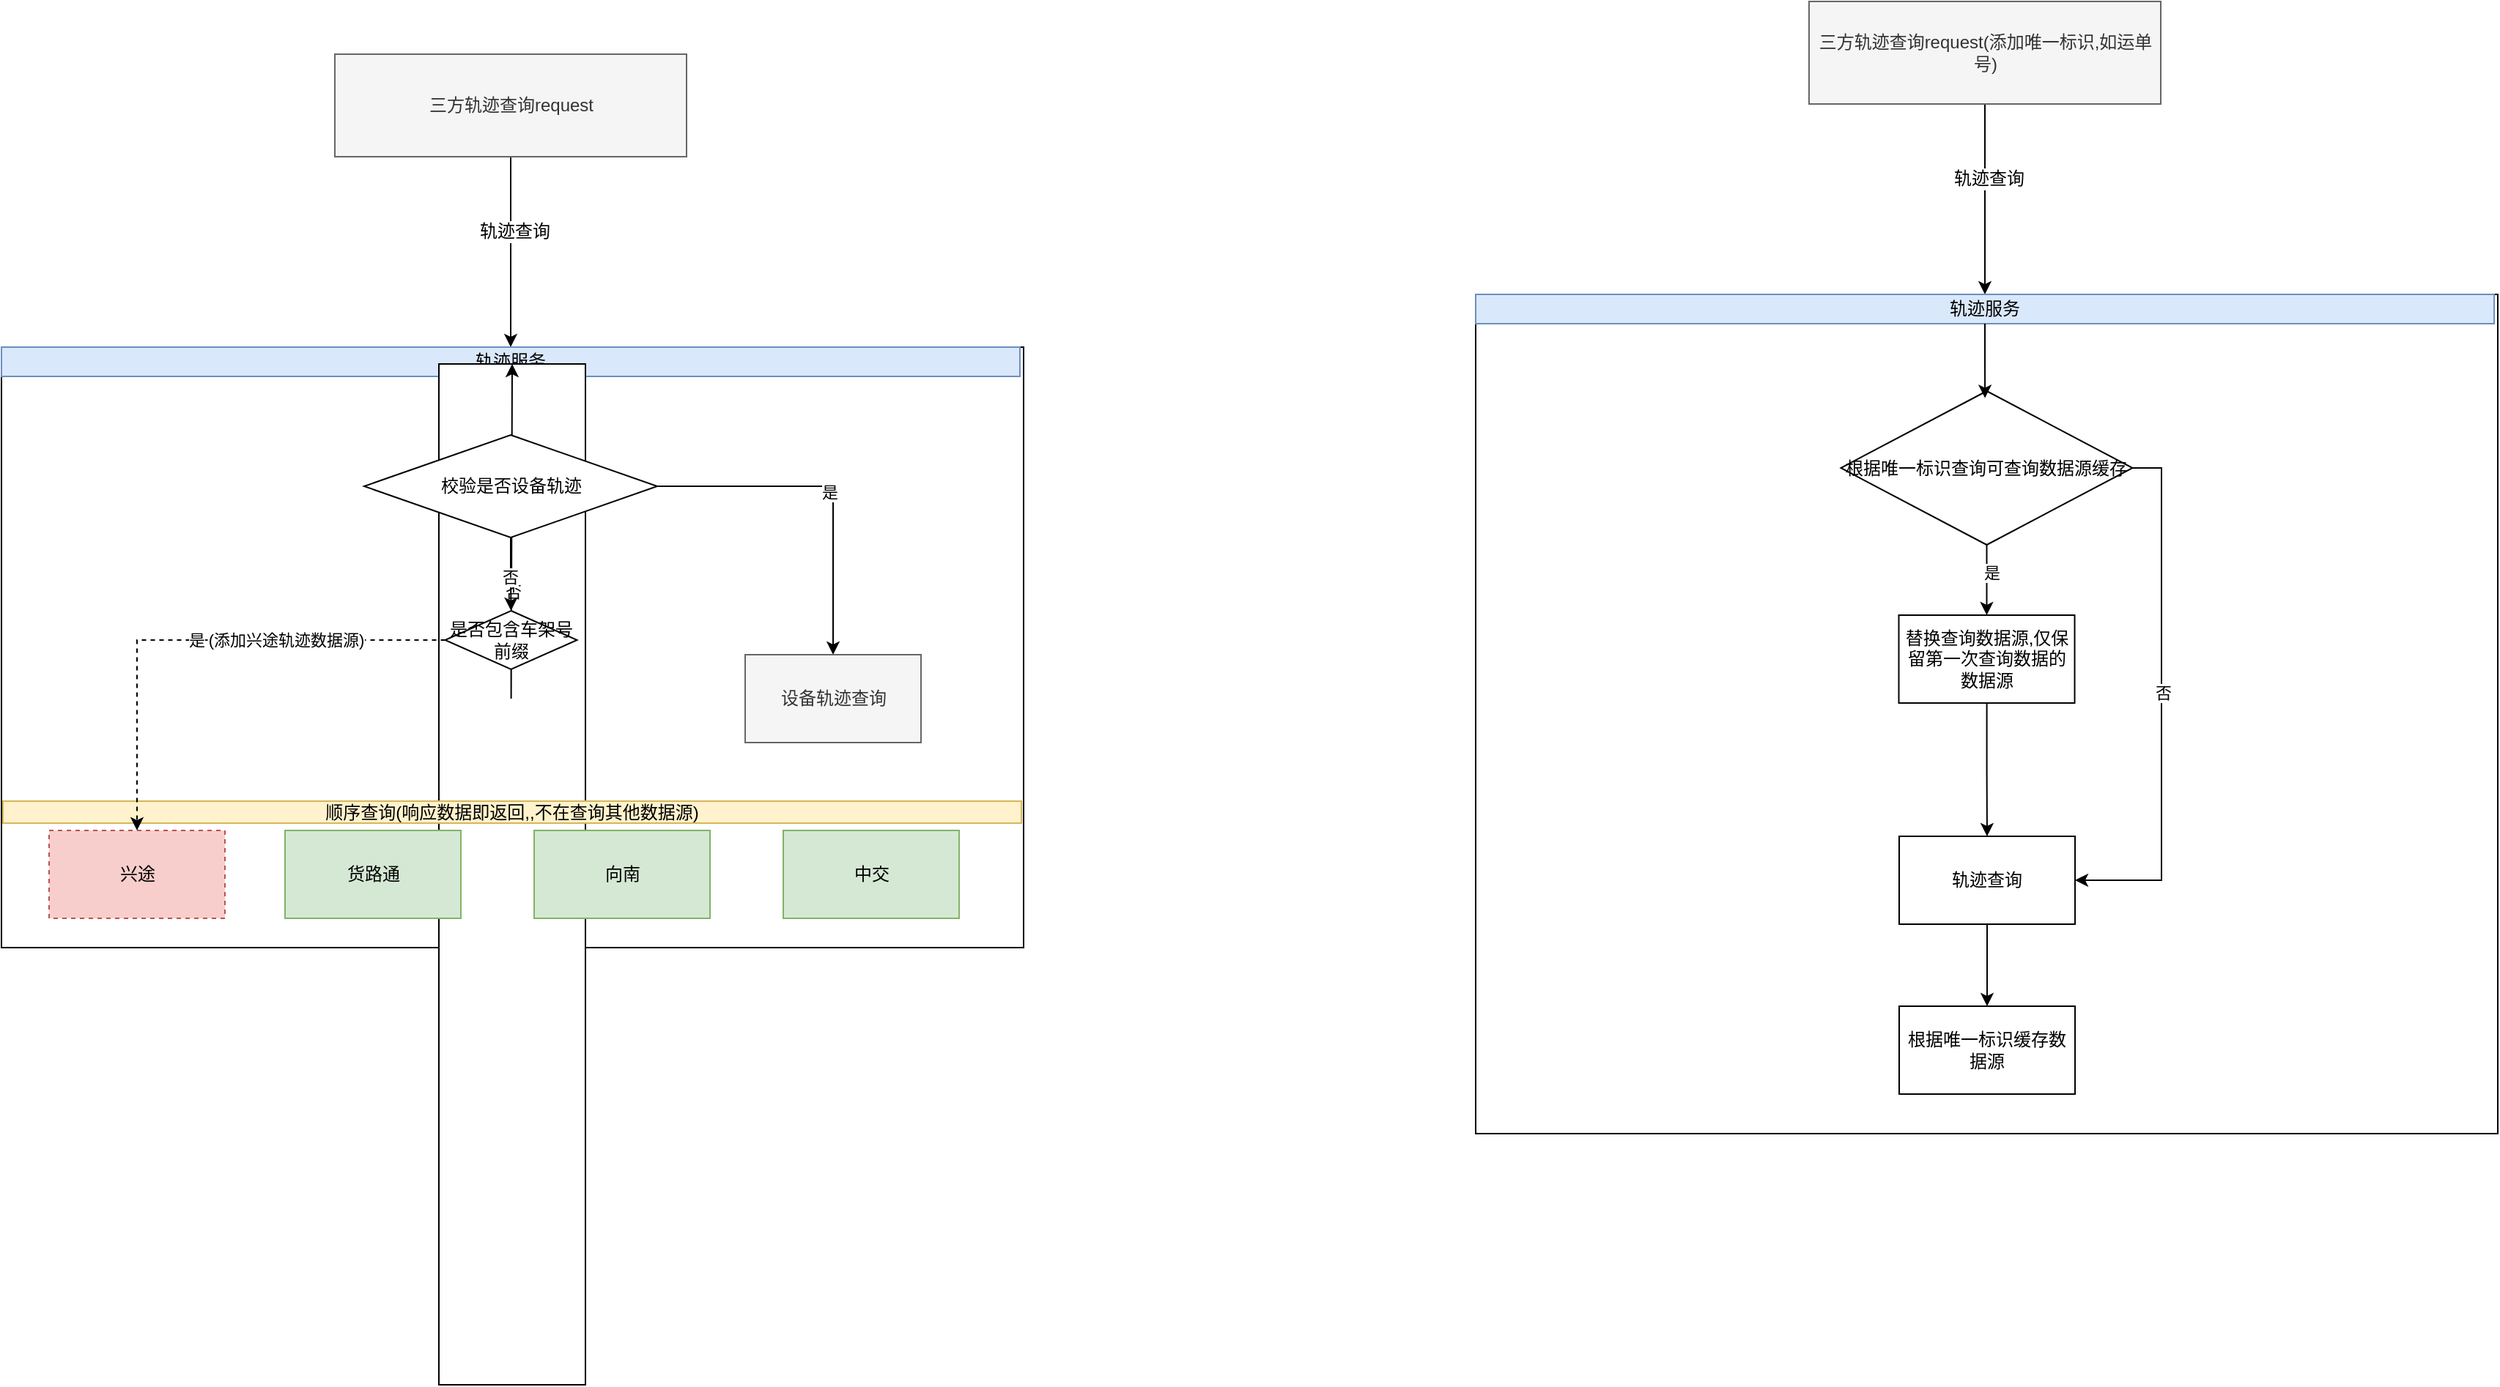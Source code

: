 <mxfile version="26.1.0">
  <diagram name="第 1 页" id="6D_Y1OzAaPjSYgPK3Ovo">
    <mxGraphModel dx="1481" dy="801" grid="0" gridSize="10" guides="1" tooltips="1" connect="1" arrows="1" fold="1" page="1" pageScale="1" pageWidth="2339" pageHeight="3300" math="0" shadow="0">
      <root>
        <mxCell id="0" />
        <mxCell id="1" parent="0" />
        <mxCell id="jzSwPiA5SmMhQmbik8Ob-5" style="edgeStyle=orthogonalEdgeStyle;rounded=0;orthogonalLoop=1;jettySize=auto;html=1;exitX=0.5;exitY=1;exitDx=0;exitDy=0;entryX=0.5;entryY=0;entryDx=0;entryDy=0;" edge="1" parent="1" source="jzSwPiA5SmMhQmbik8Ob-1" target="jzSwPiA5SmMhQmbik8Ob-4">
          <mxGeometry relative="1" as="geometry" />
        </mxCell>
        <mxCell id="jzSwPiA5SmMhQmbik8Ob-6" value="&lt;font style=&quot;font-size: 12px;&quot;&gt;轨迹查询&lt;/font&gt;" style="edgeLabel;html=1;align=center;verticalAlign=middle;resizable=0;points=[];" vertex="1" connectable="0" parent="jzSwPiA5SmMhQmbik8Ob-5">
          <mxGeometry x="-0.224" y="2" relative="1" as="geometry">
            <mxPoint as="offset" />
          </mxGeometry>
        </mxCell>
        <mxCell id="jzSwPiA5SmMhQmbik8Ob-1" value="三方轨迹查询request" style="rounded=0;whiteSpace=wrap;html=1;fillColor=#f5f5f5;fontColor=#333333;strokeColor=#666666;" vertex="1" parent="1">
          <mxGeometry x="562.5" y="145" width="240" height="70" as="geometry" />
        </mxCell>
        <mxCell id="jzSwPiA5SmMhQmbik8Ob-3" value="" style="rounded=0;whiteSpace=wrap;html=1;" vertex="1" parent="1">
          <mxGeometry x="335" y="345" width="697.5" height="410" as="geometry" />
        </mxCell>
        <mxCell id="jzSwPiA5SmMhQmbik8Ob-41" style="edgeStyle=orthogonalEdgeStyle;rounded=0;orthogonalLoop=1;jettySize=auto;html=1;entryX=0.5;entryY=0;entryDx=0;entryDy=0;" edge="1" parent="1" source="jzSwPiA5SmMhQmbik8Ob-4" target="jzSwPiA5SmMhQmbik8Ob-40">
          <mxGeometry relative="1" as="geometry" />
        </mxCell>
        <mxCell id="jzSwPiA5SmMhQmbik8Ob-4" value="轨迹服务" style="rounded=0;whiteSpace=wrap;html=1;fillColor=#dae8fc;strokeColor=#6c8ebf;" vertex="1" parent="1">
          <mxGeometry x="335" y="345" width="695" height="20" as="geometry" />
        </mxCell>
        <mxCell id="jzSwPiA5SmMhQmbik8Ob-24" value="" style="rounded=0;whiteSpace=wrap;html=1;direction=south;" vertex="1" parent="1">
          <mxGeometry x="633.5" y="356.5" width="100" height="697" as="geometry" />
        </mxCell>
        <mxCell id="jzSwPiA5SmMhQmbik8Ob-7" value="兴途" style="rounded=0;whiteSpace=wrap;html=1;dashed=1;fillColor=#f8cecc;strokeColor=#b85450;" vertex="1" parent="1">
          <mxGeometry x="367.5" y="675" width="120" height="60" as="geometry" />
        </mxCell>
        <mxCell id="jzSwPiA5SmMhQmbik8Ob-8" value="向南" style="rounded=0;whiteSpace=wrap;html=1;fillColor=#d5e8d4;strokeColor=#82b366;" vertex="1" parent="1">
          <mxGeometry x="698.5" y="675" width="120" height="60" as="geometry" />
        </mxCell>
        <mxCell id="jzSwPiA5SmMhQmbik8Ob-9" value="货路通" style="rounded=0;whiteSpace=wrap;html=1;fillColor=#d5e8d4;strokeColor=#82b366;" vertex="1" parent="1">
          <mxGeometry x="528.5" y="675" width="120" height="60" as="geometry" />
        </mxCell>
        <mxCell id="jzSwPiA5SmMhQmbik8Ob-26" value="顺序查询(响应数据即返回,,不在查询其他数据源)" style="rounded=0;whiteSpace=wrap;html=1;fillColor=#fff2cc;strokeColor=#d6b656;" vertex="1" parent="1">
          <mxGeometry x="336" y="655" width="695" height="15" as="geometry" />
        </mxCell>
        <mxCell id="jzSwPiA5SmMhQmbik8Ob-10" value="中交" style="rounded=0;whiteSpace=wrap;html=1;fillColor=#d5e8d4;strokeColor=#82b366;" vertex="1" parent="1">
          <mxGeometry x="868.5" y="675" width="120" height="60" as="geometry" />
        </mxCell>
        <mxCell id="jzSwPiA5SmMhQmbik8Ob-29" value="是" style="edgeStyle=orthogonalEdgeStyle;rounded=0;orthogonalLoop=1;jettySize=auto;html=1;entryX=0.5;entryY=0;entryDx=0;entryDy=0;dashed=1;" edge="1" parent="1" source="jzSwPiA5SmMhQmbik8Ob-14" target="jzSwPiA5SmMhQmbik8Ob-7">
          <mxGeometry relative="1" as="geometry" />
        </mxCell>
        <mxCell id="jzSwPiA5SmMhQmbik8Ob-58" value="(添加兴途轨迹数据源)" style="edgeLabel;html=1;align=center;verticalAlign=middle;resizable=0;points=[];" vertex="1" connectable="0" parent="jzSwPiA5SmMhQmbik8Ob-29">
          <mxGeometry x="-0.07" y="1" relative="1" as="geometry">
            <mxPoint x="49" y="-1" as="offset" />
          </mxGeometry>
        </mxCell>
        <mxCell id="jzSwPiA5SmMhQmbik8Ob-59" style="edgeStyle=orthogonalEdgeStyle;rounded=0;orthogonalLoop=1;jettySize=auto;html=1;" edge="1" parent="1" source="jzSwPiA5SmMhQmbik8Ob-14" target="jzSwPiA5SmMhQmbik8Ob-24">
          <mxGeometry relative="1" as="geometry" />
        </mxCell>
        <mxCell id="jzSwPiA5SmMhQmbik8Ob-60" value="否" style="edgeLabel;html=1;align=center;verticalAlign=middle;resizable=0;points=[];" vertex="1" connectable="0" parent="jzSwPiA5SmMhQmbik8Ob-59">
          <mxGeometry x="-0.244" relative="1" as="geometry">
            <mxPoint as="offset" />
          </mxGeometry>
        </mxCell>
        <mxCell id="jzSwPiA5SmMhQmbik8Ob-14" value="是否包含车架号前缀" style="rhombus;whiteSpace=wrap;html=1;" vertex="1" parent="1">
          <mxGeometry x="637.75" y="525" width="90" height="40" as="geometry" />
        </mxCell>
        <mxCell id="jzSwPiA5SmMhQmbik8Ob-51" style="edgeStyle=orthogonalEdgeStyle;rounded=0;orthogonalLoop=1;jettySize=auto;html=1;" edge="1" parent="1" source="jzSwPiA5SmMhQmbik8Ob-40" target="jzSwPiA5SmMhQmbik8Ob-50">
          <mxGeometry relative="1" as="geometry" />
        </mxCell>
        <mxCell id="jzSwPiA5SmMhQmbik8Ob-52" value="是" style="edgeLabel;html=1;align=center;verticalAlign=middle;resizable=0;points=[];" vertex="1" connectable="0" parent="jzSwPiA5SmMhQmbik8Ob-51">
          <mxGeometry x="0.053" y="-3" relative="1" as="geometry">
            <mxPoint as="offset" />
          </mxGeometry>
        </mxCell>
        <mxCell id="jzSwPiA5SmMhQmbik8Ob-56" style="edgeStyle=orthogonalEdgeStyle;rounded=0;orthogonalLoop=1;jettySize=auto;html=1;entryX=0.5;entryY=0;entryDx=0;entryDy=0;" edge="1" parent="1" source="jzSwPiA5SmMhQmbik8Ob-40" target="jzSwPiA5SmMhQmbik8Ob-14">
          <mxGeometry relative="1" as="geometry" />
        </mxCell>
        <mxCell id="jzSwPiA5SmMhQmbik8Ob-57" value="否" style="edgeLabel;html=1;align=center;verticalAlign=middle;resizable=0;points=[];" vertex="1" connectable="0" parent="jzSwPiA5SmMhQmbik8Ob-56">
          <mxGeometry x="0.103" y="-1" relative="1" as="geometry">
            <mxPoint as="offset" />
          </mxGeometry>
        </mxCell>
        <mxCell id="jzSwPiA5SmMhQmbik8Ob-40" value="校验是否设备轨迹" style="rhombus;whiteSpace=wrap;html=1;" vertex="1" parent="1">
          <mxGeometry x="582.5" y="405" width="200" height="70" as="geometry" />
        </mxCell>
        <mxCell id="jzSwPiA5SmMhQmbik8Ob-50" value="设备轨迹查询" style="rounded=0;whiteSpace=wrap;html=1;fillColor=#f5f5f5;fontColor=#333333;strokeColor=#666666;" vertex="1" parent="1">
          <mxGeometry x="842.5" y="555" width="120" height="60" as="geometry" />
        </mxCell>
        <mxCell id="jzSwPiA5SmMhQmbik8Ob-62" style="edgeStyle=orthogonalEdgeStyle;rounded=0;orthogonalLoop=1;jettySize=auto;html=1;exitX=0.5;exitY=1;exitDx=0;exitDy=0;entryX=0.5;entryY=0;entryDx=0;entryDy=0;" edge="1" parent="1" source="jzSwPiA5SmMhQmbik8Ob-64" target="jzSwPiA5SmMhQmbik8Ob-67">
          <mxGeometry relative="1" as="geometry" />
        </mxCell>
        <mxCell id="jzSwPiA5SmMhQmbik8Ob-63" value="&lt;font style=&quot;font-size: 12px;&quot;&gt;轨迹查询&lt;/font&gt;" style="edgeLabel;html=1;align=center;verticalAlign=middle;resizable=0;points=[];" vertex="1" connectable="0" parent="jzSwPiA5SmMhQmbik8Ob-62">
          <mxGeometry x="-0.224" y="2" relative="1" as="geometry">
            <mxPoint as="offset" />
          </mxGeometry>
        </mxCell>
        <mxCell id="jzSwPiA5SmMhQmbik8Ob-64" value="三方轨迹查询request(添加唯一标识,如运单号)" style="rounded=0;whiteSpace=wrap;html=1;fillColor=#f5f5f5;fontColor=#333333;strokeColor=#666666;" vertex="1" parent="1">
          <mxGeometry x="1568.5" y="109" width="240" height="70" as="geometry" />
        </mxCell>
        <mxCell id="jzSwPiA5SmMhQmbik8Ob-65" value="" style="rounded=0;whiteSpace=wrap;html=1;" vertex="1" parent="1">
          <mxGeometry x="1341" y="309" width="697.5" height="573" as="geometry" />
        </mxCell>
        <mxCell id="jzSwPiA5SmMhQmbik8Ob-67" value="轨迹服务" style="rounded=0;whiteSpace=wrap;html=1;fillColor=#dae8fc;strokeColor=#6c8ebf;" vertex="1" parent="1">
          <mxGeometry x="1341" y="309" width="695" height="20" as="geometry" />
        </mxCell>
        <mxCell id="jzSwPiA5SmMhQmbik8Ob-89" style="edgeStyle=orthogonalEdgeStyle;rounded=0;orthogonalLoop=1;jettySize=auto;html=1;" edge="1" parent="1" source="jzSwPiA5SmMhQmbik8Ob-86" target="jzSwPiA5SmMhQmbik8Ob-88">
          <mxGeometry relative="1" as="geometry" />
        </mxCell>
        <mxCell id="jzSwPiA5SmMhQmbik8Ob-90" value="是" style="edgeLabel;html=1;align=center;verticalAlign=middle;resizable=0;points=[];" vertex="1" connectable="0" parent="jzSwPiA5SmMhQmbik8Ob-89">
          <mxGeometry x="-0.209" y="3" relative="1" as="geometry">
            <mxPoint as="offset" />
          </mxGeometry>
        </mxCell>
        <mxCell id="jzSwPiA5SmMhQmbik8Ob-94" style="edgeStyle=orthogonalEdgeStyle;rounded=0;orthogonalLoop=1;jettySize=auto;html=1;entryX=1;entryY=0.5;entryDx=0;entryDy=0;" edge="1" parent="1" source="jzSwPiA5SmMhQmbik8Ob-86" target="jzSwPiA5SmMhQmbik8Ob-91">
          <mxGeometry relative="1" as="geometry">
            <Array as="points">
              <mxPoint x="1809" y="428" />
              <mxPoint x="1809" y="709" />
            </Array>
          </mxGeometry>
        </mxCell>
        <mxCell id="jzSwPiA5SmMhQmbik8Ob-96" value="否" style="edgeLabel;html=1;align=center;verticalAlign=middle;resizable=0;points=[];" vertex="1" connectable="0" parent="jzSwPiA5SmMhQmbik8Ob-94">
          <mxGeometry x="-0.041" y="1" relative="1" as="geometry">
            <mxPoint as="offset" />
          </mxGeometry>
        </mxCell>
        <mxCell id="jzSwPiA5SmMhQmbik8Ob-86" value="根据唯一标识查询可查询数据源缓存" style="rhombus;whiteSpace=wrap;html=1;" vertex="1" parent="1">
          <mxGeometry x="1590.25" y="375" width="199" height="105" as="geometry" />
        </mxCell>
        <mxCell id="jzSwPiA5SmMhQmbik8Ob-92" style="edgeStyle=orthogonalEdgeStyle;rounded=0;orthogonalLoop=1;jettySize=auto;html=1;entryX=0.5;entryY=0;entryDx=0;entryDy=0;" edge="1" parent="1" source="jzSwPiA5SmMhQmbik8Ob-88" target="jzSwPiA5SmMhQmbik8Ob-91">
          <mxGeometry relative="1" as="geometry" />
        </mxCell>
        <mxCell id="jzSwPiA5SmMhQmbik8Ob-88" value="替换查询数据源,仅保留第一次查询数据的数据源" style="rounded=0;whiteSpace=wrap;html=1;" vertex="1" parent="1">
          <mxGeometry x="1629.75" y="528" width="120" height="60" as="geometry" />
        </mxCell>
        <mxCell id="jzSwPiA5SmMhQmbik8Ob-100" style="edgeStyle=orthogonalEdgeStyle;rounded=0;orthogonalLoop=1;jettySize=auto;html=1;entryX=0.5;entryY=0;entryDx=0;entryDy=0;" edge="1" parent="1" source="jzSwPiA5SmMhQmbik8Ob-91" target="jzSwPiA5SmMhQmbik8Ob-99">
          <mxGeometry relative="1" as="geometry" />
        </mxCell>
        <mxCell id="jzSwPiA5SmMhQmbik8Ob-91" value="轨迹查询" style="rounded=0;whiteSpace=wrap;html=1;" vertex="1" parent="1">
          <mxGeometry x="1630" y="679" width="120" height="60" as="geometry" />
        </mxCell>
        <mxCell id="jzSwPiA5SmMhQmbik8Ob-99" value="根据唯一标识缓存数据源" style="rounded=0;whiteSpace=wrap;html=1;" vertex="1" parent="1">
          <mxGeometry x="1630" y="795" width="120" height="60" as="geometry" />
        </mxCell>
        <mxCell id="jzSwPiA5SmMhQmbik8Ob-101" style="edgeStyle=orthogonalEdgeStyle;rounded=0;orthogonalLoop=1;jettySize=auto;html=1;entryX=0.494;entryY=0.045;entryDx=0;entryDy=0;entryPerimeter=0;" edge="1" parent="1" source="jzSwPiA5SmMhQmbik8Ob-67" target="jzSwPiA5SmMhQmbik8Ob-86">
          <mxGeometry relative="1" as="geometry" />
        </mxCell>
      </root>
    </mxGraphModel>
  </diagram>
</mxfile>
